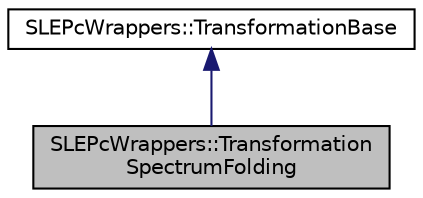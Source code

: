 digraph "SLEPcWrappers::TransformationSpectrumFolding"
{
 // LATEX_PDF_SIZE
  edge [fontname="Helvetica",fontsize="10",labelfontname="Helvetica",labelfontsize="10"];
  node [fontname="Helvetica",fontsize="10",shape=record];
  Node1 [label="SLEPcWrappers::Transformation\lSpectrumFolding",height=0.2,width=0.4,color="black", fillcolor="grey75", style="filled", fontcolor="black",tooltip=" "];
  Node2 -> Node1 [dir="back",color="midnightblue",fontsize="10",style="solid",fontname="Helvetica"];
  Node2 [label="SLEPcWrappers::TransformationBase",height=0.2,width=0.4,color="black", fillcolor="white", style="filled",URL="$classSLEPcWrappers_1_1TransformationBase.html",tooltip=" "];
}
